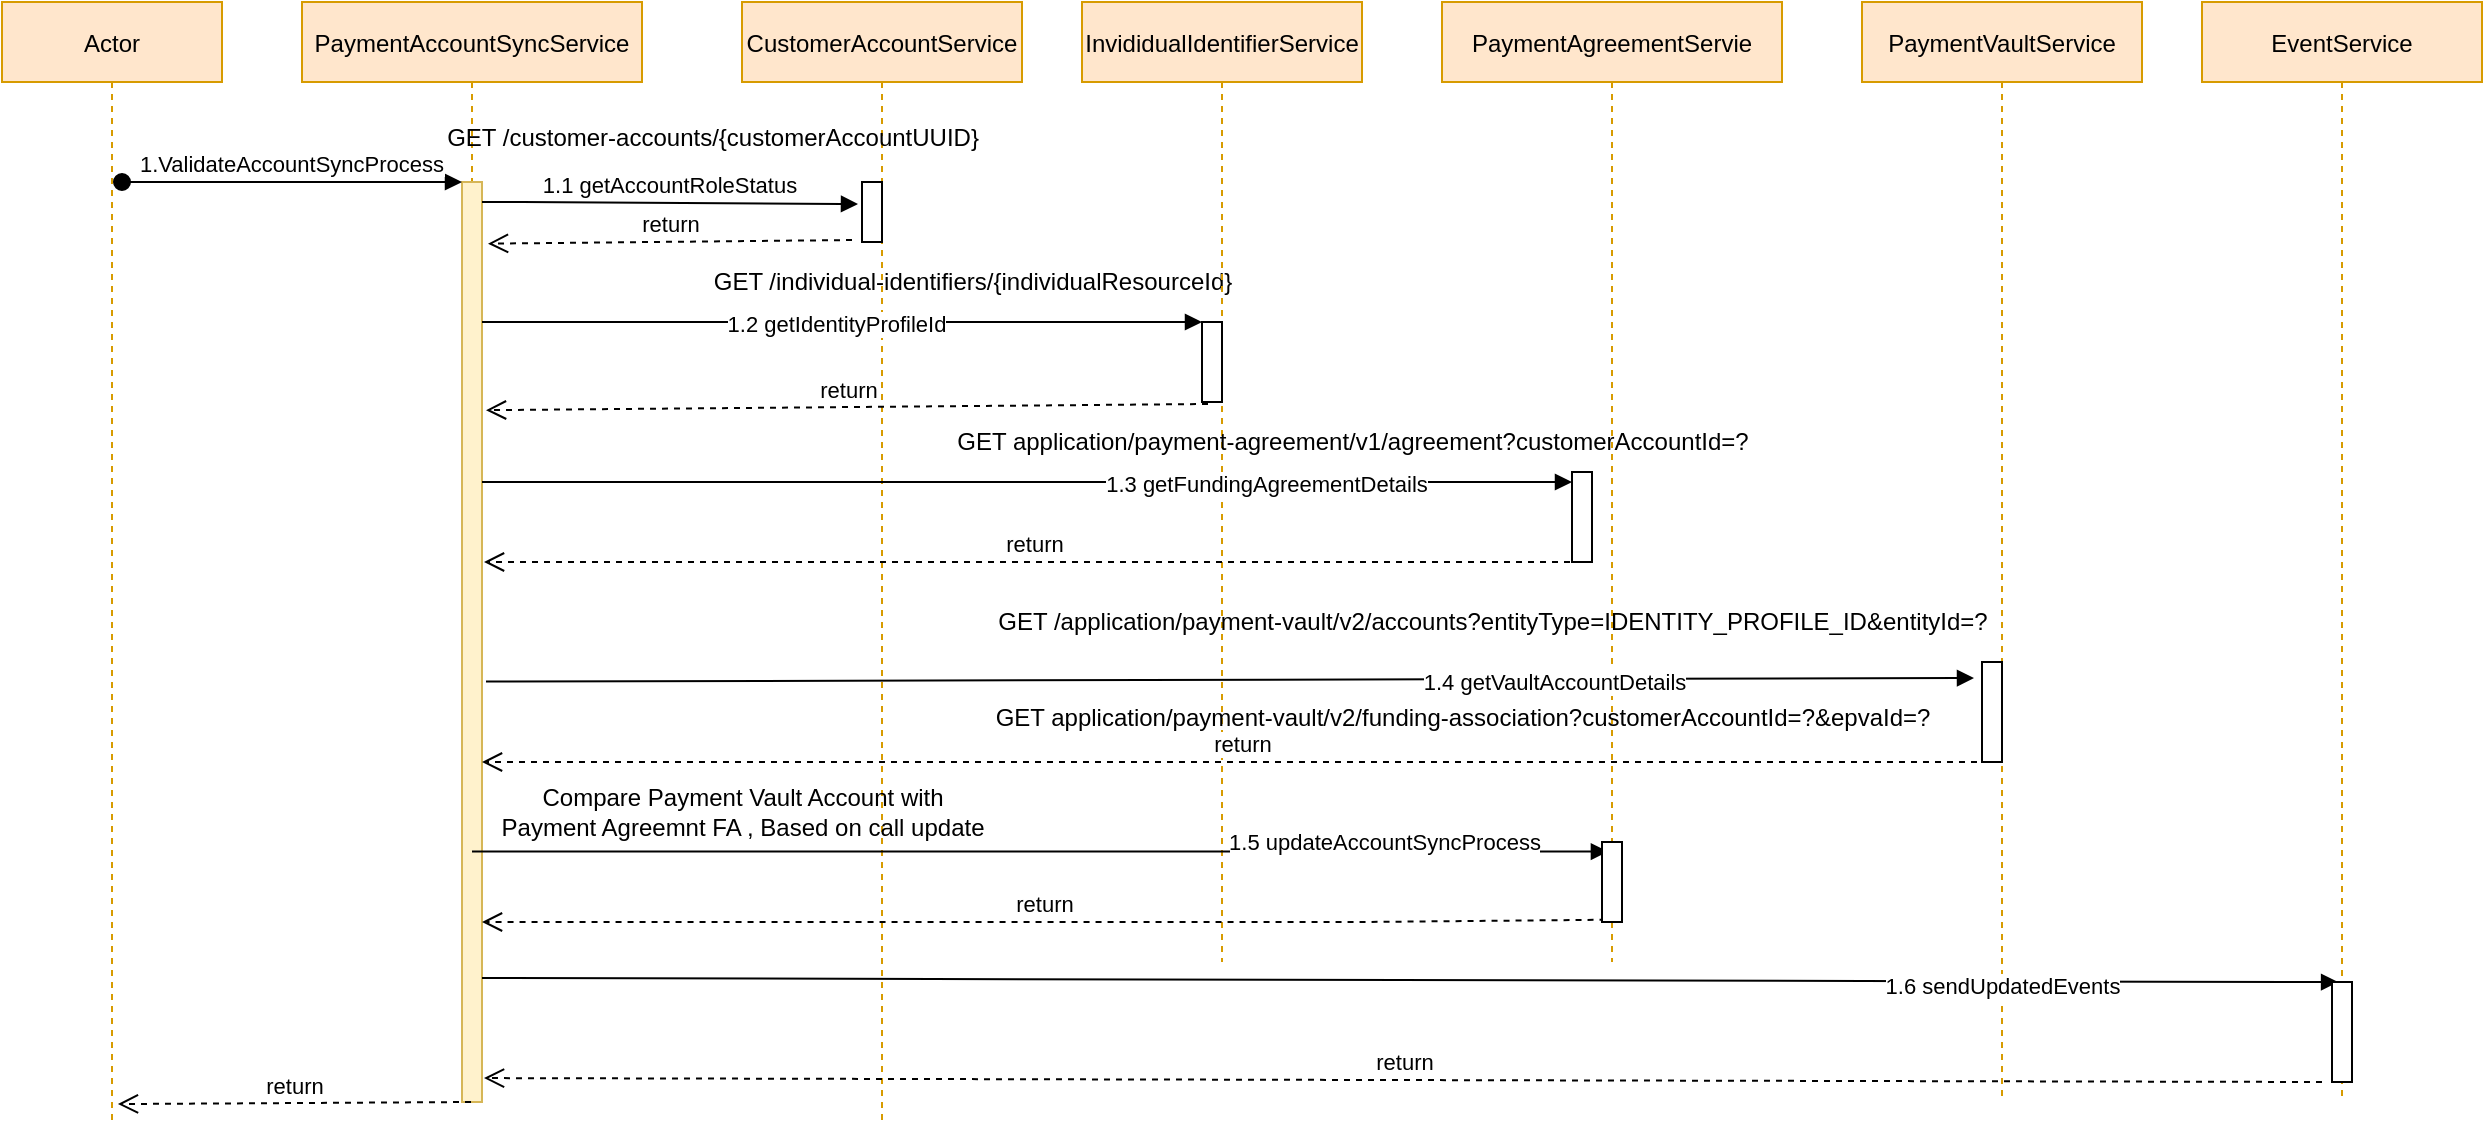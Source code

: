 <mxfile version="14.9.7" type="github">
  <diagram id="kgpKYQtTHZ0yAKxKKP6v" name="Page-1">
    <mxGraphModel dx="1636" dy="378" grid="1" gridSize="10" guides="1" tooltips="1" connect="1" arrows="1" fold="1" page="1" pageScale="1" pageWidth="850" pageHeight="1100" math="0" shadow="0">
      <root>
        <mxCell id="0" />
        <mxCell id="1" parent="0" />
        <mxCell id="3nuBFxr9cyL0pnOWT2aG-1" value="PaymentAccountSyncService" style="shape=umlLifeline;perimeter=lifelinePerimeter;container=1;collapsible=0;recursiveResize=0;rounded=0;shadow=0;strokeWidth=1;fillColor=#ffe6cc;strokeColor=#d79b00;" parent="1" vertex="1">
          <mxGeometry x="50" y="60" width="170" height="550" as="geometry" />
        </mxCell>
        <mxCell id="3nuBFxr9cyL0pnOWT2aG-2" value="" style="points=[];perimeter=orthogonalPerimeter;rounded=0;shadow=0;strokeWidth=1;fillColor=#fff2cc;strokeColor=#d6b656;" parent="3nuBFxr9cyL0pnOWT2aG-1" vertex="1">
          <mxGeometry x="80" y="90" width="10" height="460" as="geometry" />
        </mxCell>
        <mxCell id="3nuBFxr9cyL0pnOWT2aG-3" value="1.ValidateAccountSyncProcess" style="verticalAlign=bottom;startArrow=oval;endArrow=block;startSize=8;shadow=0;strokeWidth=1;" parent="3nuBFxr9cyL0pnOWT2aG-1" target="3nuBFxr9cyL0pnOWT2aG-2" edge="1">
          <mxGeometry relative="1" as="geometry">
            <mxPoint x="-90" y="90" as="sourcePoint" />
          </mxGeometry>
        </mxCell>
        <mxCell id="3nuBFxr9cyL0pnOWT2aG-5" value="CustomerAccountService" style="shape=umlLifeline;perimeter=lifelinePerimeter;container=1;collapsible=0;recursiveResize=0;rounded=0;shadow=0;strokeWidth=1;fillColor=#ffe6cc;strokeColor=#d79b00;" parent="1" vertex="1">
          <mxGeometry x="270" y="60" width="140" height="560" as="geometry" />
        </mxCell>
        <mxCell id="3nuBFxr9cyL0pnOWT2aG-6" value="" style="points=[];perimeter=orthogonalPerimeter;rounded=0;shadow=0;strokeWidth=1;" parent="3nuBFxr9cyL0pnOWT2aG-5" vertex="1">
          <mxGeometry x="60" y="90" width="10" height="30" as="geometry" />
        </mxCell>
        <mxCell id="3nuBFxr9cyL0pnOWT2aG-8" value="1.1 getAccountRoleStatus" style="verticalAlign=bottom;endArrow=block;entryX=-0.2;entryY=0.367;shadow=0;strokeWidth=1;entryDx=0;entryDy=0;entryPerimeter=0;" parent="1" source="3nuBFxr9cyL0pnOWT2aG-2" target="3nuBFxr9cyL0pnOWT2aG-6" edge="1">
          <mxGeometry relative="1" as="geometry">
            <mxPoint x="275" y="160" as="sourcePoint" />
            <Array as="points">
              <mxPoint x="170" y="160" />
            </Array>
          </mxGeometry>
        </mxCell>
        <mxCell id="XDlzX5ACy_mruo7GVJDr-2" value="&lt;div&gt;&lt;font style=&quot;font-size: 12px&quot;&gt;&lt;span style=&quot;white-space: pre&quot;&gt;	&lt;span style=&quot;white-space: pre&quot;&gt;	&lt;/span&gt;&lt;span style=&quot;white-space: pre&quot;&gt;	&lt;/span&gt;&lt;/span&gt;GET /customer-accounts/&lt;span&gt;{customerAccountUUID}&lt;/span&gt;&lt;/font&gt;&lt;/div&gt;&lt;div&gt;&lt;br&gt;&lt;/div&gt;" style="text;html=1;align=center;verticalAlign=middle;resizable=0;points=[];autosize=1;strokeColor=none;" vertex="1" parent="1">
          <mxGeometry x="70" y="120" width="360" height="30" as="geometry" />
        </mxCell>
        <mxCell id="XDlzX5ACy_mruo7GVJDr-4" value="1.2 getIdentityProfileId" style="html=1;verticalAlign=bottom;endArrow=block;" edge="1" target="XDlzX5ACy_mruo7GVJDr-8" parent="1">
          <mxGeometry x="-0.016" y="-10" relative="1" as="geometry">
            <mxPoint x="140" y="220" as="sourcePoint" />
            <mxPoint x="415" y="220" as="targetPoint" />
            <mxPoint as="offset" />
          </mxGeometry>
        </mxCell>
        <mxCell id="XDlzX5ACy_mruo7GVJDr-5" value="return" style="html=1;verticalAlign=bottom;endArrow=open;dashed=1;endSize=8;entryX=1.2;entryY=0.248;entryDx=0;entryDy=0;entryPerimeter=0;exitX=0.3;exitY=1.025;exitDx=0;exitDy=0;exitPerimeter=0;" edge="1" source="XDlzX5ACy_mruo7GVJDr-8" parent="1" target="3nuBFxr9cyL0pnOWT2aG-2">
          <mxGeometry relative="1" as="geometry">
            <mxPoint x="343" y="280" as="targetPoint" />
            <mxPoint x="501" y="256" as="sourcePoint" />
          </mxGeometry>
        </mxCell>
        <mxCell id="XDlzX5ACy_mruo7GVJDr-6" value="GET /individual-identifiers/{individualResourceId}" style="text;html=1;align=center;verticalAlign=middle;resizable=0;points=[];autosize=1;strokeColor=none;" vertex="1" parent="1">
          <mxGeometry x="250" y="190" width="270" height="20" as="geometry" />
        </mxCell>
        <mxCell id="XDlzX5ACy_mruo7GVJDr-7" value="InvididualIdentifierService" style="shape=umlLifeline;perimeter=lifelinePerimeter;container=1;collapsible=0;recursiveResize=0;rounded=0;shadow=0;strokeWidth=1;fillColor=#ffe6cc;strokeColor=#d79b00;" vertex="1" parent="1">
          <mxGeometry x="440" y="60" width="140" height="480" as="geometry" />
        </mxCell>
        <mxCell id="XDlzX5ACy_mruo7GVJDr-8" value="" style="points=[];perimeter=orthogonalPerimeter;rounded=0;shadow=0;strokeWidth=1;" vertex="1" parent="XDlzX5ACy_mruo7GVJDr-7">
          <mxGeometry x="60" y="160" width="10" height="40" as="geometry" />
        </mxCell>
        <mxCell id="XDlzX5ACy_mruo7GVJDr-11" value="return" style="html=1;verticalAlign=bottom;endArrow=open;dashed=1;endSize=8;exitX=-0.5;exitY=0.967;exitDx=0;exitDy=0;exitPerimeter=0;entryX=1.3;entryY=0.067;entryDx=0;entryDy=0;entryPerimeter=0;" edge="1" parent="1" source="3nuBFxr9cyL0pnOWT2aG-6" target="3nuBFxr9cyL0pnOWT2aG-2">
          <mxGeometry relative="1" as="geometry">
            <mxPoint x="210" y="180" as="sourcePoint" />
            <mxPoint x="150" y="180" as="targetPoint" />
          </mxGeometry>
        </mxCell>
        <mxCell id="XDlzX5ACy_mruo7GVJDr-12" value="PaymentAgreementServie" style="shape=umlLifeline;perimeter=lifelinePerimeter;container=1;collapsible=0;recursiveResize=0;rounded=0;shadow=0;strokeWidth=1;fillColor=#ffe6cc;strokeColor=#d79b00;" vertex="1" parent="1">
          <mxGeometry x="620" y="60" width="170" height="480" as="geometry" />
        </mxCell>
        <mxCell id="XDlzX5ACy_mruo7GVJDr-13" value="" style="points=[];perimeter=orthogonalPerimeter;rounded=0;shadow=0;strokeWidth=1;" vertex="1" parent="XDlzX5ACy_mruo7GVJDr-12">
          <mxGeometry x="65" y="235" width="10" height="45" as="geometry" />
        </mxCell>
        <mxCell id="XDlzX5ACy_mruo7GVJDr-25" value="GET /application/payment-vault/v2/accounts?entityType=IDENTITY_PROFILE_ID&amp;amp;entityId=?" style="text;html=1;align=center;verticalAlign=middle;resizable=0;points=[];autosize=1;strokeColor=none;" vertex="1" parent="XDlzX5ACy_mruo7GVJDr-12">
          <mxGeometry x="-230" y="300" width="510" height="20" as="geometry" />
        </mxCell>
        <mxCell id="XDlzX5ACy_mruo7GVJDr-28" value="&lt;div&gt;GET application/payment-vault/v2/funding-association?customerAccountId=?&amp;amp;epvaId=?&lt;/div&gt;&lt;div&gt;&lt;br&gt;&lt;/div&gt;" style="text;html=1;align=center;verticalAlign=middle;resizable=0;points=[];autosize=1;strokeColor=none;" vertex="1" parent="XDlzX5ACy_mruo7GVJDr-12">
          <mxGeometry x="-230" y="350" width="480" height="30" as="geometry" />
        </mxCell>
        <mxCell id="XDlzX5ACy_mruo7GVJDr-14" value="PaymentVaultService" style="shape=umlLifeline;perimeter=lifelinePerimeter;container=1;collapsible=0;recursiveResize=0;rounded=0;shadow=0;strokeWidth=1;fillColor=#ffe6cc;strokeColor=#d79b00;" vertex="1" parent="1">
          <mxGeometry x="830" y="60" width="140" height="550" as="geometry" />
        </mxCell>
        <mxCell id="XDlzX5ACy_mruo7GVJDr-16" value="" style="html=1;verticalAlign=bottom;endArrow=block;" edge="1" parent="1" target="XDlzX5ACy_mruo7GVJDr-13">
          <mxGeometry x="-0.016" y="-10" relative="1" as="geometry">
            <mxPoint x="140" y="300" as="sourcePoint" />
            <mxPoint x="500" y="300" as="targetPoint" />
            <mxPoint as="offset" />
          </mxGeometry>
        </mxCell>
        <mxCell id="XDlzX5ACy_mruo7GVJDr-17" value="1.3 getFundingAgreementDetails" style="edgeLabel;html=1;align=center;verticalAlign=middle;resizable=0;points=[];" vertex="1" connectable="0" parent="XDlzX5ACy_mruo7GVJDr-16">
          <mxGeometry x="0.436" y="-1" relative="1" as="geometry">
            <mxPoint as="offset" />
          </mxGeometry>
        </mxCell>
        <mxCell id="XDlzX5ACy_mruo7GVJDr-19" value="GET application/payment-agreement/v1/agreement?customerAccountId=?" style="text;html=1;align=center;verticalAlign=middle;resizable=0;points=[];autosize=1;strokeColor=none;" vertex="1" parent="1">
          <mxGeometry x="370" y="270" width="410" height="20" as="geometry" />
        </mxCell>
        <mxCell id="XDlzX5ACy_mruo7GVJDr-20" value="return" style="html=1;verticalAlign=bottom;endArrow=open;dashed=1;endSize=8;" edge="1" parent="1">
          <mxGeometry relative="1" as="geometry">
            <mxPoint x="690" y="340" as="sourcePoint" />
            <mxPoint x="141" y="340" as="targetPoint" />
          </mxGeometry>
        </mxCell>
        <mxCell id="XDlzX5ACy_mruo7GVJDr-15" value="" style="points=[];perimeter=orthogonalPerimeter;rounded=0;shadow=0;strokeWidth=1;" vertex="1" parent="1">
          <mxGeometry x="890" y="390" width="10" height="50" as="geometry" />
        </mxCell>
        <mxCell id="XDlzX5ACy_mruo7GVJDr-23" value="" style="html=1;verticalAlign=bottom;endArrow=block;exitX=1.2;exitY=0.543;exitDx=0;exitDy=0;exitPerimeter=0;entryX=-0.4;entryY=0.16;entryDx=0;entryDy=0;entryPerimeter=0;" edge="1" parent="1" source="3nuBFxr9cyL0pnOWT2aG-2" target="XDlzX5ACy_mruo7GVJDr-15">
          <mxGeometry x="-0.016" y="-10" relative="1" as="geometry">
            <mxPoint x="150" y="380" as="sourcePoint" />
            <mxPoint x="880" y="398" as="targetPoint" />
            <mxPoint as="offset" />
          </mxGeometry>
        </mxCell>
        <mxCell id="XDlzX5ACy_mruo7GVJDr-24" value="1.4 getVaultAccountDetails" style="edgeLabel;html=1;align=center;verticalAlign=middle;resizable=0;points=[];" vertex="1" connectable="0" parent="XDlzX5ACy_mruo7GVJDr-23">
          <mxGeometry x="0.436" y="-1" relative="1" as="geometry">
            <mxPoint as="offset" />
          </mxGeometry>
        </mxCell>
        <mxCell id="XDlzX5ACy_mruo7GVJDr-26" value="return" style="html=1;verticalAlign=bottom;endArrow=open;dashed=1;endSize=8;" edge="1" parent="1" source="XDlzX5ACy_mruo7GVJDr-14">
          <mxGeometry relative="1" as="geometry">
            <mxPoint x="689" y="420" as="sourcePoint" />
            <mxPoint x="140" y="440" as="targetPoint" />
            <Array as="points">
              <mxPoint x="590" y="440" />
            </Array>
          </mxGeometry>
        </mxCell>
        <mxCell id="XDlzX5ACy_mruo7GVJDr-27" value="&lt;span style=&quot;color: rgba(0 , 0 , 0 , 0) ; font-family: monospace ; font-size: 0px&quot;&gt;%3CmxGraphModel%3E%3Croot%3E%3CmxCell%20id%3D%220%22%2F%3E%3CmxCell%20id%3D%221%22%20parent%3D%220%22%2F%3E%3CmxCell%20id%3D%222%22%20value%3D%22GET%20%2Fapplication%2Fpayment-vault%2Fv2%2Faccounts%3FentityType%3DIDENTITY_PROFILE_ID%26amp%3Bamp%3BentityId%3D%3F%22%20style%3D%22text%3Bhtml%3D1%3Balign%3Dcenter%3BverticalAlign%3Dmiddle%3Bresizable%3D0%3Bpoints%3D%5B%5D%3Bautosize%3D1%3BstrokeColor%3Dnone%3B%22%20vertex%3D%221%22%20parent%3D%221%22%3E%3CmxGeometry%20x%3D%22410%22%20y%3D%22350%22%20width%3D%22510%22%20height%3D%2220%22%20as%3D%22geometry%22%2F%3E%3C%2FmxCell%3E%3C%2Froot%3E%3C%2FmxGraphModel%3E&lt;/span&gt;" style="text;html=1;align=center;verticalAlign=middle;resizable=0;points=[];autosize=1;strokeColor=none;" vertex="1" parent="1">
          <mxGeometry x="570" y="390" width="20" height="20" as="geometry" />
        </mxCell>
        <mxCell id="XDlzX5ACy_mruo7GVJDr-29" value="EventService" style="shape=umlLifeline;perimeter=lifelinePerimeter;container=1;collapsible=0;recursiveResize=0;rounded=0;shadow=0;strokeWidth=1;fillColor=#ffe6cc;strokeColor=#d79b00;" vertex="1" parent="1">
          <mxGeometry x="1000" y="60" width="140" height="550" as="geometry" />
        </mxCell>
        <mxCell id="XDlzX5ACy_mruo7GVJDr-30" value="" style="html=1;verticalAlign=bottom;endArrow=block;entryX=0.488;entryY=0.885;entryDx=0;entryDy=0;entryPerimeter=0;" edge="1" parent="1" source="3nuBFxr9cyL0pnOWT2aG-1" target="XDlzX5ACy_mruo7GVJDr-12">
          <mxGeometry x="-0.016" y="-10" relative="1" as="geometry">
            <mxPoint x="115.25" y="480" as="sourcePoint" />
            <mxPoint x="904.75" y="480" as="targetPoint" />
            <mxPoint as="offset" />
          </mxGeometry>
        </mxCell>
        <mxCell id="XDlzX5ACy_mruo7GVJDr-31" value="1.5 updateAccountSyncProcess" style="edgeLabel;html=1;align=center;verticalAlign=middle;resizable=0;points=[];" vertex="1" connectable="0" parent="XDlzX5ACy_mruo7GVJDr-30">
          <mxGeometry x="0.436" y="-1" relative="1" as="geometry">
            <mxPoint x="48" y="-6" as="offset" />
          </mxGeometry>
        </mxCell>
        <mxCell id="XDlzX5ACy_mruo7GVJDr-34" value="return" style="html=1;verticalAlign=bottom;endArrow=open;dashed=1;endSize=8;exitX=0.481;exitY=0.956;exitDx=0;exitDy=0;exitPerimeter=0;" edge="1" parent="1" source="XDlzX5ACy_mruo7GVJDr-12">
          <mxGeometry relative="1" as="geometry">
            <mxPoint x="690" y="520" as="sourcePoint" />
            <mxPoint x="140" y="520" as="targetPoint" />
            <Array as="points">
              <mxPoint x="580" y="520" />
            </Array>
          </mxGeometry>
        </mxCell>
        <mxCell id="XDlzX5ACy_mruo7GVJDr-35" value="Compare Payment Vault Account with &lt;br&gt;Payment Agreemnt FA , Based on call update" style="text;html=1;align=center;verticalAlign=middle;resizable=0;points=[];autosize=1;strokeColor=none;" vertex="1" parent="1">
          <mxGeometry x="140" y="450" width="260" height="30" as="geometry" />
        </mxCell>
        <mxCell id="XDlzX5ACy_mruo7GVJDr-36" value="" style="points=[];perimeter=orthogonalPerimeter;rounded=0;shadow=0;strokeWidth=1;" vertex="1" parent="1">
          <mxGeometry x="700" y="480" width="10" height="40" as="geometry" />
        </mxCell>
        <mxCell id="XDlzX5ACy_mruo7GVJDr-37" value="" style="html=1;verticalAlign=bottom;endArrow=block;entryX=0.486;entryY=0.891;entryDx=0;entryDy=0;entryPerimeter=0;" edge="1" parent="1" target="XDlzX5ACy_mruo7GVJDr-29">
          <mxGeometry x="-0.016" y="-10" relative="1" as="geometry">
            <mxPoint x="140" y="548" as="sourcePoint" />
            <mxPoint x="874" y="548" as="targetPoint" />
            <mxPoint as="offset" />
          </mxGeometry>
        </mxCell>
        <mxCell id="XDlzX5ACy_mruo7GVJDr-38" value="1.6 sendUpdatedEvents" style="edgeLabel;html=1;align=center;verticalAlign=middle;resizable=0;points=[];" vertex="1" connectable="0" parent="XDlzX5ACy_mruo7GVJDr-37">
          <mxGeometry x="0.436" y="-1" relative="1" as="geometry">
            <mxPoint x="93" y="1" as="offset" />
          </mxGeometry>
        </mxCell>
        <mxCell id="XDlzX5ACy_mruo7GVJDr-40" value="" style="points=[];perimeter=orthogonalPerimeter;rounded=0;shadow=0;strokeWidth=1;" vertex="1" parent="1">
          <mxGeometry x="1065" y="550" width="10" height="50" as="geometry" />
        </mxCell>
        <mxCell id="XDlzX5ACy_mruo7GVJDr-41" value="return" style="html=1;verticalAlign=bottom;endArrow=open;dashed=1;endSize=8;entryX=1.1;entryY=0.974;entryDx=0;entryDy=0;entryPerimeter=0;" edge="1" parent="1" target="3nuBFxr9cyL0pnOWT2aG-2">
          <mxGeometry relative="1" as="geometry">
            <mxPoint x="1060" y="600" as="sourcePoint" />
            <mxPoint x="980" y="600" as="targetPoint" />
          </mxGeometry>
        </mxCell>
        <mxCell id="XDlzX5ACy_mruo7GVJDr-42" value="Actor" style="shape=umlLifeline;perimeter=lifelinePerimeter;container=1;collapsible=0;recursiveResize=0;rounded=0;shadow=0;strokeWidth=1;fillColor=#ffe6cc;strokeColor=#d79b00;" vertex="1" parent="1">
          <mxGeometry x="-100" y="60" width="110" height="560" as="geometry" />
        </mxCell>
        <mxCell id="XDlzX5ACy_mruo7GVJDr-45" value="return" style="html=1;verticalAlign=bottom;endArrow=open;dashed=1;endSize=8;entryX=0.527;entryY=0.984;entryDx=0;entryDy=0;entryPerimeter=0;" edge="1" parent="1" source="3nuBFxr9cyL0pnOWT2aG-1" target="XDlzX5ACy_mruo7GVJDr-42">
          <mxGeometry relative="1" as="geometry">
            <mxPoint x="70" y="610" as="sourcePoint" />
            <mxPoint x="-10" y="610" as="targetPoint" />
          </mxGeometry>
        </mxCell>
      </root>
    </mxGraphModel>
  </diagram>
</mxfile>
